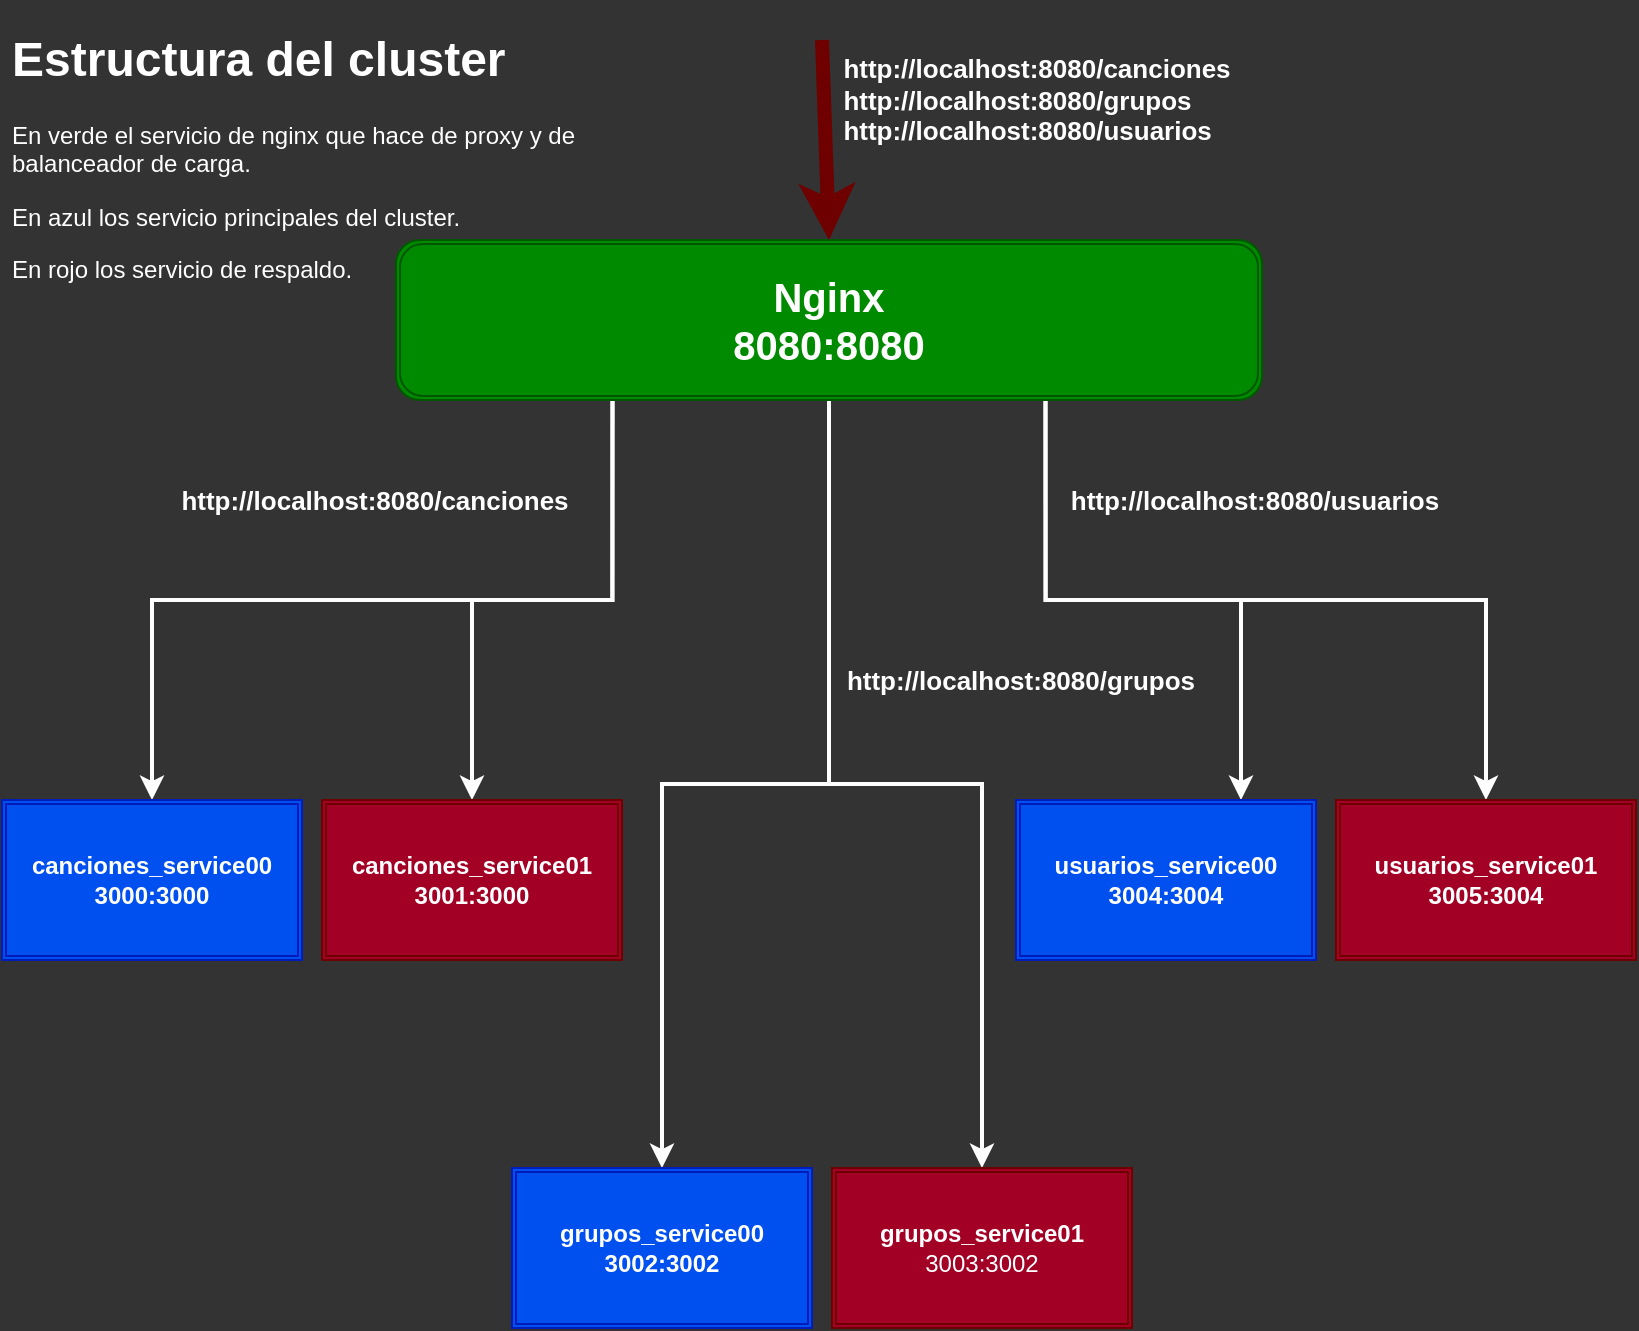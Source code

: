 <mxfile version="13.10.0" type="embed">
    <diagram id="W0qmxL6lV7_GWbhfZUXc" name="Página-1">
        <mxGraphModel dx="1211" dy="792" grid="1" gridSize="10" guides="1" tooltips="1" connect="1" arrows="1" fold="1" page="1" pageScale="1" pageWidth="827" pageHeight="1169" background="#333333" math="0" shadow="0">
            <root>
                <mxCell id="0"/>
                <mxCell id="1" parent="0"/>
                <mxCell id="10" style="edgeStyle=orthogonalEdgeStyle;rounded=0;orthogonalLoop=1;jettySize=auto;html=1;exitX=0.25;exitY=1;exitDx=0;exitDy=0;strokeColor=#FFFFFF;strokeWidth=2;" edge="1" parent="1" source="2" target="3">
                    <mxGeometry relative="1" as="geometry"/>
                </mxCell>
                <mxCell id="14" style="edgeStyle=orthogonalEdgeStyle;rounded=0;orthogonalLoop=1;jettySize=auto;html=1;exitX=0.25;exitY=1;exitDx=0;exitDy=0;strokeColor=#FFFFFF;strokeWidth=2;" edge="1" parent="1" source="2" target="4">
                    <mxGeometry relative="1" as="geometry"/>
                </mxCell>
                <mxCell id="15" style="edgeStyle=orthogonalEdgeStyle;rounded=0;orthogonalLoop=1;jettySize=auto;html=1;exitX=0.75;exitY=1;exitDx=0;exitDy=0;strokeColor=#FFFFFF;strokeWidth=2;" edge="1" parent="1" source="2" target="8">
                    <mxGeometry relative="1" as="geometry"/>
                </mxCell>
                <mxCell id="16" style="edgeStyle=orthogonalEdgeStyle;rounded=0;orthogonalLoop=1;jettySize=auto;html=1;exitX=0.75;exitY=1;exitDx=0;exitDy=0;entryX=0.75;entryY=0;entryDx=0;entryDy=0;strokeColor=#FFFFFF;strokeWidth=2;" edge="1" parent="1" source="2" target="7">
                    <mxGeometry relative="1" as="geometry"/>
                </mxCell>
                <mxCell id="17" style="edgeStyle=orthogonalEdgeStyle;rounded=0;orthogonalLoop=1;jettySize=auto;html=1;exitX=0.5;exitY=1;exitDx=0;exitDy=0;strokeColor=#FFFFFF;strokeWidth=2;" edge="1" parent="1" source="2" target="5">
                    <mxGeometry relative="1" as="geometry"/>
                </mxCell>
                <mxCell id="18" style="edgeStyle=orthogonalEdgeStyle;rounded=0;orthogonalLoop=1;jettySize=auto;html=1;exitX=0.5;exitY=1;exitDx=0;exitDy=0;strokeColor=#FFFFFF;strokeWidth=2;" edge="1" parent="1" source="2" target="6">
                    <mxGeometry relative="1" as="geometry"/>
                </mxCell>
                <mxCell id="2" value="&lt;b&gt;&lt;font style=&quot;font-size: 20px&quot;&gt;Nginx&lt;br&gt;8080:8080&lt;br&gt;&lt;/font&gt;&lt;/b&gt;" style="shape=ext;double=1;rounded=1;whiteSpace=wrap;html=1;fillColor=#008a00;strokeColor=#005700;fontColor=#ffffff;" vertex="1" parent="1">
                    <mxGeometry x="200" y="120" width="433" height="80" as="geometry"/>
                </mxCell>
                <mxCell id="3" value="&lt;span class=&quot;pl-ent&quot;&gt;&lt;b&gt;canciones_service00&lt;br&gt;3000:3000&lt;br&gt;&lt;/b&gt;&lt;/span&gt;" style="shape=ext;double=1;rounded=0;whiteSpace=wrap;html=1;fillColor=#0050ef;strokeColor=#001DBC;fontColor=#ffffff;" vertex="1" parent="1">
                    <mxGeometry x="3" y="400" width="150" height="80" as="geometry"/>
                </mxCell>
                <mxCell id="4" value="&lt;span class=&quot;pl-ent&quot;&gt;&lt;b&gt;canciones_service01&lt;br&gt;3001:3000&lt;br&gt;&lt;/b&gt;&lt;/span&gt;" style="shape=ext;double=1;rounded=0;whiteSpace=wrap;html=1;fillColor=#a20025;strokeColor=#6F0000;fontColor=#ffffff;" vertex="1" parent="1">
                    <mxGeometry x="163" y="400" width="150" height="80" as="geometry"/>
                </mxCell>
                <mxCell id="5" value="&lt;span class=&quot;pl-ent&quot;&gt;&lt;b&gt;grupos_service00&lt;br&gt;3002:3002&lt;br&gt;&lt;/b&gt;&lt;/span&gt;" style="shape=ext;double=1;rounded=0;whiteSpace=wrap;html=1;fillColor=#0050ef;strokeColor=#001DBC;fontColor=#ffffff;" vertex="1" parent="1">
                    <mxGeometry x="258" y="584" width="150" height="80" as="geometry"/>
                </mxCell>
                <mxCell id="6" value="&lt;span class=&quot;pl-ent&quot;&gt;&lt;b&gt;grupos_service01&lt;br&gt;&lt;/b&gt;3003:3002&lt;br&gt;&lt;/span&gt;" style="shape=ext;double=1;rounded=0;whiteSpace=wrap;html=1;fillColor=#a20025;strokeColor=#6F0000;fontColor=#ffffff;" vertex="1" parent="1">
                    <mxGeometry x="418" y="584" width="150" height="80" as="geometry"/>
                </mxCell>
                <mxCell id="7" value="&lt;span class=&quot;pl-ent&quot;&gt;&lt;b&gt;usuarios_service00&lt;br&gt;3004:3004&lt;br&gt;&lt;/b&gt;&lt;/span&gt;" style="shape=ext;double=1;rounded=0;whiteSpace=wrap;html=1;fillColor=#0050ef;strokeColor=#001DBC;fontColor=#ffffff;" vertex="1" parent="1">
                    <mxGeometry x="510" y="400" width="150" height="80" as="geometry"/>
                </mxCell>
                <mxCell id="8" value="&lt;span class=&quot;pl-ent&quot;&gt;&lt;b&gt;usuarios_service01&lt;br&gt;3005:3004&lt;br&gt;&lt;/b&gt;&lt;/span&gt;" style="shape=ext;double=1;rounded=0;whiteSpace=wrap;html=1;fillColor=#a20025;strokeColor=#6F0000;fontColor=#ffffff;" vertex="1" parent="1">
                    <mxGeometry x="670" y="400" width="150" height="80" as="geometry"/>
                </mxCell>
                <mxCell id="20" value="" style="endArrow=classic;html=1;entryX=0.5;entryY=0;entryDx=0;entryDy=0;fillColor=#a20025;strokeColor=#6F0000;strokeWidth=7;" edge="1" parent="1" target="2">
                    <mxGeometry width="50" height="50" relative="1" as="geometry">
                        <mxPoint x="413" y="20" as="sourcePoint"/>
                        <mxPoint x="460" y="20" as="targetPoint"/>
                    </mxGeometry>
                </mxCell>
                <mxCell id="21" value="&lt;h1&gt;&lt;font color=&quot;#ffffff&quot;&gt;Estructura del cluster&lt;/font&gt;&lt;/h1&gt;&lt;p&gt;&lt;font color=&quot;#ffffff&quot;&gt;En verde el servicio de nginx que hace de proxy y de balanceador de carga.&lt;/font&gt;&lt;/p&gt;&lt;p&gt;&lt;font color=&quot;#ffffff&quot;&gt;En azul los servicio principales del cluster.&lt;/font&gt;&lt;/p&gt;&lt;p&gt;&lt;font color=&quot;#ffffff&quot;&gt;En rojo los servicio de respaldo.&amp;nbsp;&lt;/font&gt;&lt;/p&gt;" style="text;html=1;strokeColor=none;fillColor=none;spacing=5;spacingTop=-20;whiteSpace=wrap;overflow=hidden;rounded=0;" vertex="1" parent="1">
                    <mxGeometry x="3" y="10" width="327" height="140" as="geometry"/>
                </mxCell>
                <mxCell id="22" value="&lt;div style=&quot;text-align: left ; font-size: 13px&quot;&gt;&lt;span&gt;&lt;b&gt;&lt;font style=&quot;font-size: 13px&quot; color=&quot;#ffffff&quot;&gt;http://localhost:8080/canciones&lt;/font&gt;&lt;/b&gt;&lt;/span&gt;&lt;/div&gt;&lt;div style=&quot;text-align: left ; font-size: 13px&quot;&gt;&lt;span&gt;&lt;b&gt;&lt;font style=&quot;font-size: 13px&quot; color=&quot;#ffffff&quot;&gt;http://localhost:8080/grupos&lt;/font&gt;&lt;/b&gt;&lt;/span&gt;&lt;/div&gt;&lt;div style=&quot;text-align: left ; font-size: 13px&quot;&gt;&lt;span&gt;&lt;b&gt;&lt;font style=&quot;font-size: 13px&quot; color=&quot;#ffffff&quot;&gt;http://localhost:8080/usuarios&lt;/font&gt;&lt;/b&gt;&lt;/span&gt;&lt;/div&gt;" style="text;html=1;strokeColor=none;fillColor=none;align=center;verticalAlign=middle;whiteSpace=wrap;rounded=0;" vertex="1" parent="1">
                    <mxGeometry x="421" y="20" width="199" height="60" as="geometry"/>
                </mxCell>
                <mxCell id="23" value="&lt;div style=&quot;text-align: left ; font-size: 13px&quot;&gt;&lt;b&gt;&lt;font color=&quot;#ffffff&quot;&gt;http://localhost:8080/usuarios&lt;/font&gt;&lt;/b&gt;&lt;br&gt;&lt;/div&gt;" style="text;html=1;strokeColor=none;fillColor=none;align=center;verticalAlign=middle;whiteSpace=wrap;rounded=0;" vertex="1" parent="1">
                    <mxGeometry x="530" y="220" width="199" height="60" as="geometry"/>
                </mxCell>
                <mxCell id="24" value="&lt;div style=&quot;text-align: left ; font-size: 13px&quot;&gt;&lt;b&gt;&lt;font color=&quot;#ffffff&quot;&gt;http://localhost:8080/canciones&lt;/font&gt;&lt;/b&gt;&lt;br&gt;&lt;/div&gt;" style="text;html=1;strokeColor=none;fillColor=none;align=center;verticalAlign=middle;whiteSpace=wrap;rounded=0;" vertex="1" parent="1">
                    <mxGeometry x="90" y="220" width="199" height="60" as="geometry"/>
                </mxCell>
                <mxCell id="27" value="&lt;div style=&quot;text-align: left ; font-size: 13px&quot;&gt;&lt;b&gt;&lt;font color=&quot;#ffffff&quot;&gt;http://localhost:8080/grupos&lt;/font&gt;&lt;/b&gt;&lt;br&gt;&lt;/div&gt;" style="text;html=1;strokeColor=none;fillColor=none;align=center;verticalAlign=middle;whiteSpace=wrap;rounded=0;" vertex="1" parent="1">
                    <mxGeometry x="413" y="310" width="199" height="60" as="geometry"/>
                </mxCell>
            </root>
        </mxGraphModel>
    </diagram>
</mxfile>